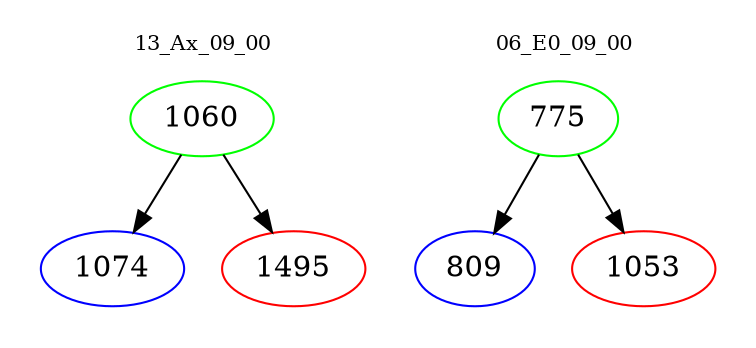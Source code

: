 digraph{
subgraph cluster_0 {
color = white
label = "13_Ax_09_00";
fontsize=10;
T0_1060 [label="1060", color="green"]
T0_1060 -> T0_1074 [color="black"]
T0_1074 [label="1074", color="blue"]
T0_1060 -> T0_1495 [color="black"]
T0_1495 [label="1495", color="red"]
}
subgraph cluster_1 {
color = white
label = "06_E0_09_00";
fontsize=10;
T1_775 [label="775", color="green"]
T1_775 -> T1_809 [color="black"]
T1_809 [label="809", color="blue"]
T1_775 -> T1_1053 [color="black"]
T1_1053 [label="1053", color="red"]
}
}
